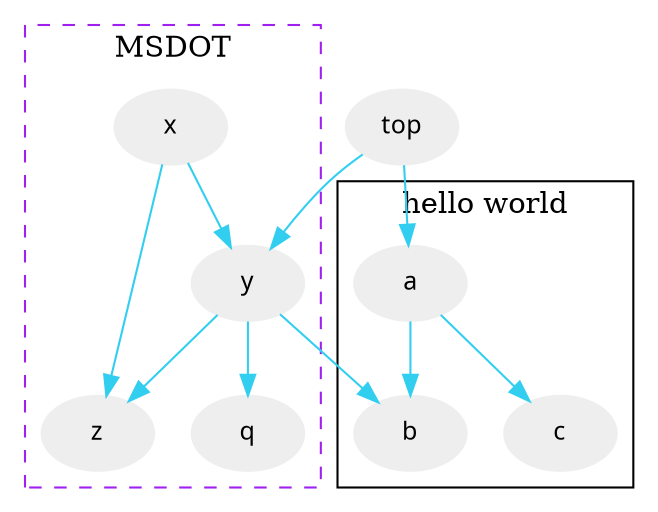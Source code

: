 
		digraph G {
			node [fontname=Verdana,fontsize=12]
			node [style=filled]
		 	node [fillcolor="#EEEEEE"]
		 	node [color="#EEEEEE"]
		 	edge [color="#31CEF0"]

			subgraph cluster_0 {
				label = "hello world";
				a -> b;
				a -> c;
				color = hot_pink;
			}

			subgraph cluster_1 {
				label = "MSDOT";
				style= "dashed";
				color=purple;
				x -> y;
				x -> z;
				y -> z;
				y -> q;
			}

			top -> a;
			top -> y;
			y -> b;
		}

